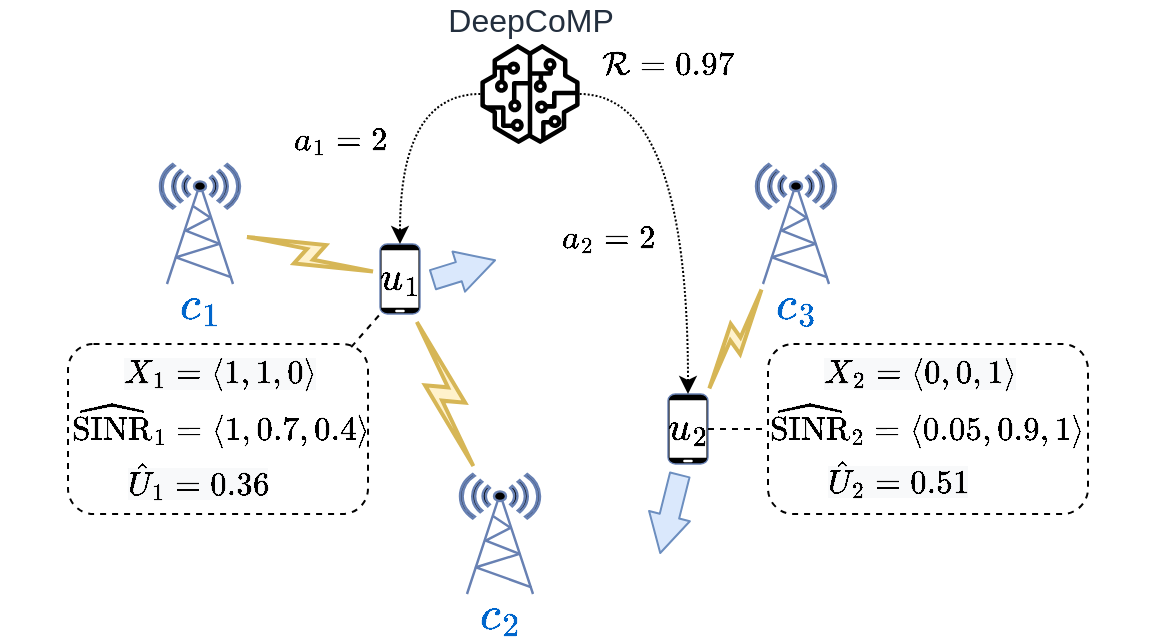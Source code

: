 <mxfile version="14.5.1" type="device" pages="4"><diagram name="deepcomp" id="VfjbytQ7JrCB_HgaP1CC"><mxGraphModel dx="868" dy="510" grid="1" gridSize="10" guides="1" tooltips="1" connect="1" arrows="1" fold="1" page="1" pageScale="1" pageWidth="827" pageHeight="1169" math="1" shadow="0"><root><mxCell id="avEkm_NS2CqZyQI9xEEk-0"/><mxCell id="avEkm_NS2CqZyQI9xEEk-1" parent="avEkm_NS2CqZyQI9xEEk-0"/><mxCell id="avEkm_NS2CqZyQI9xEEk-26" value="" style="html=1;outlineConnect=0;fillColor=#fff2cc;strokeColor=#d6b656;gradientDirection=north;strokeWidth=2;shape=mxgraph.networks.comm_link_edge;html=1;" parent="avEkm_NS2CqZyQI9xEEk-1" source="avEkm_NS2CqZyQI9xEEk-15" target="avEkm_NS2CqZyQI9xEEk-8" edge="1"><mxGeometry width="100" height="100" relative="1" as="geometry"><mxPoint x="341.774" y="375" as="sourcePoint"/><mxPoint x="353.387" y="405" as="targetPoint"/></mxGeometry></mxCell><mxCell id="avEkm_NS2CqZyQI9xEEk-22" value="$$c_2$$" style="fontColor=#0066CC;verticalAlign=middle;verticalLabelPosition=bottom;labelPosition=center;align=center;html=1;outlineConnect=0;strokeColor=#6881B3;gradientColor=none;gradientDirection=north;strokeWidth=2;shape=mxgraph.networks.radio_tower;fillColor=#000000;fontSize=20;spacingBottom=40;" parent="avEkm_NS2CqZyQI9xEEk-1" vertex="1"><mxGeometry x="250" y="375" width="40" height="60" as="geometry"/></mxCell><mxCell id="avEkm_NS2CqZyQI9xEEk-4" value="&lt;font style=&quot;font-size: 20px&quot;&gt;$$c_1$$&lt;/font&gt;" style="fontColor=#0066CC;verticalAlign=middle;verticalLabelPosition=bottom;labelPosition=center;align=center;html=1;outlineConnect=0;strokeColor=#6881B3;gradientColor=none;gradientDirection=north;strokeWidth=2;shape=mxgraph.networks.radio_tower;fillColor=#000000;spacingBottom=40;spacing=0;" parent="avEkm_NS2CqZyQI9xEEk-1" vertex="1"><mxGeometry x="100" y="220" width="40" height="60" as="geometry"/></mxCell><mxCell id="avEkm_NS2CqZyQI9xEEk-15" value="&lt;font style=&quot;font-size: 20px&quot;&gt;$$c_3$$&lt;/font&gt;" style="fontColor=#0066CC;verticalAlign=middle;verticalLabelPosition=bottom;labelPosition=center;align=center;html=1;outlineConnect=0;strokeColor=#6881B3;gradientColor=none;gradientDirection=north;strokeWidth=2;shape=mxgraph.networks.radio_tower;fillColor=#000000;spacingBottom=40;" parent="avEkm_NS2CqZyQI9xEEk-1" vertex="1"><mxGeometry x="398" y="220" width="40" height="60" as="geometry"/></mxCell><mxCell id="avEkm_NS2CqZyQI9xEEk-8" value="$$u_2$$" style="verticalAlign=middle;verticalLabelPosition=middle;labelPosition=center;align=center;html=1;outlineConnect=0;strokeColor=#6881B3;gradientColor=none;gradientDirection=north;strokeWidth=2;shape=mxgraph.networks.mobile;fillColor=#000000;fontSize=17;" parent="avEkm_NS2CqZyQI9xEEk-1" vertex="1"><mxGeometry x="354" y="335" width="20" height="35" as="geometry"/></mxCell><mxCell id="6rMoAhdk5akWerrQdVDP-0" value="$$u_1$$" style="verticalAlign=middle;verticalLabelPosition=middle;labelPosition=center;align=center;html=1;outlineConnect=0;strokeColor=#6881B3;gradientColor=none;gradientDirection=north;strokeWidth=2;shape=mxgraph.networks.mobile;fillColor=#000000;fontSize=17;" parent="avEkm_NS2CqZyQI9xEEk-1" vertex="1"><mxGeometry x="210" y="260" width="20" height="35" as="geometry"/></mxCell><mxCell id="6rMoAhdk5akWerrQdVDP-3" value="" style="html=1;outlineConnect=0;fillColor=#fff2cc;strokeColor=#d6b656;gradientDirection=north;strokeWidth=2;shape=mxgraph.networks.comm_link_edge;html=1;" parent="avEkm_NS2CqZyQI9xEEk-1" source="6rMoAhdk5akWerrQdVDP-0" target="avEkm_NS2CqZyQI9xEEk-22" edge="1"><mxGeometry x="190" y="300" width="100" height="100" as="geometry"><mxPoint x="194" y="420" as="sourcePoint"/><mxPoint x="180.286" y="380" as="targetPoint"/></mxGeometry></mxCell><mxCell id="X_4K4VoECeUx4kt_qycn-0" value="" style="shape=flexArrow;endArrow=classic;html=1;endWidth=10;endSize=6;fillColor=#dae8fc;strokeColor=#6c8ebf;" parent="avEkm_NS2CqZyQI9xEEk-1" edge="1"><mxGeometry x="490" y="472.26" width="50" height="50" as="geometry"><mxPoint x="360" y="375" as="sourcePoint"/><mxPoint x="350" y="415" as="targetPoint"/></mxGeometry></mxCell><mxCell id="i5ljwIrO2MqJy3f90TkV-1" value="" style="html=1;outlineConnect=0;fillColor=#fff2cc;strokeColor=#d6b656;gradientDirection=north;strokeWidth=2;shape=mxgraph.networks.comm_link_edge;html=1;" parent="avEkm_NS2CqZyQI9xEEk-1" source="6rMoAhdk5akWerrQdVDP-0" target="avEkm_NS2CqZyQI9xEEk-4" edge="1"><mxGeometry x="200" y="310" width="100" height="100" as="geometry"><mxPoint x="220" y="273.571" as="sourcePoint"/><mxPoint x="180" y="317.857" as="targetPoint"/></mxGeometry></mxCell><mxCell id="i5ljwIrO2MqJy3f90TkV-2" value="" style="shape=flexArrow;endArrow=classic;html=1;endWidth=10;endSize=6;fillColor=#dae8fc;strokeColor=#6c8ebf;" parent="avEkm_NS2CqZyQI9xEEk-1" edge="1"><mxGeometry x="378" y="360.26" width="50" height="50" as="geometry"><mxPoint x="236" y="278" as="sourcePoint"/><mxPoint x="268" y="268" as="targetPoint"/></mxGeometry></mxCell><mxCell id="i5ljwIrO2MqJy3f90TkV-4" value="" style="rounded=1;whiteSpace=wrap;html=1;fontSize=14;dashed=1;" parent="avEkm_NS2CqZyQI9xEEk-1" vertex="1"><mxGeometry x="54" y="310" width="150" height="85" as="geometry"/></mxCell><mxCell id="i5ljwIrO2MqJy3f90TkV-5" value="&lt;br&gt;&lt;br&gt;&lt;span style=&quot;color: rgb(0 , 0 , 0) ; font-family: &amp;#34;helvetica&amp;#34; ; font-size: 14px ; font-style: normal ; font-weight: 400 ; letter-spacing: normal ; text-align: center ; text-indent: 0px ; text-transform: none ; word-spacing: 0px ; background-color: rgb(248 , 249 , 250) ; display: inline ; float: none&quot;&gt;\(X_1=\langle1,1,0\rangle\)&lt;br&gt;&lt;br&gt;&lt;br&gt;&lt;/span&gt;" style="text;html=1;strokeColor=none;fillColor=none;align=center;verticalAlign=middle;whiteSpace=wrap;rounded=0;fontSize=14;" parent="avEkm_NS2CqZyQI9xEEk-1" vertex="1"><mxGeometry x="75" y="310" width="110" height="30" as="geometry"/></mxCell><mxCell id="i5ljwIrO2MqJy3f90TkV-7" value="\(\widehat{\text{SINR}}_1 =&amp;nbsp;&lt;br&gt;\langle1,0.7,0.4\rangle\)" style="text;html=1;strokeColor=none;fillColor=none;align=center;verticalAlign=middle;whiteSpace=wrap;rounded=0;fontSize=14;" parent="avEkm_NS2CqZyQI9xEEk-1" vertex="1"><mxGeometry x="20" y="340" width="220" height="20" as="geometry"/></mxCell><mxCell id="i5ljwIrO2MqJy3f90TkV-10" value="&lt;br&gt;&lt;br&gt;&lt;span style=&quot;color: rgb(0 , 0 , 0) ; font-family: &amp;#34;helvetica&amp;#34; ; font-size: 14px ; font-style: normal ; font-weight: 400 ; letter-spacing: normal ; text-align: center ; text-indent: 0px ; text-transform: none ; word-spacing: 0px ; background-color: rgb(248 , 249 , 250) ; display: inline ; float: none&quot;&gt;\(\hat{U}_1=0.36\)&lt;/span&gt;&lt;br&gt;" style="text;html=1;strokeColor=none;fillColor=none;align=center;verticalAlign=middle;whiteSpace=wrap;rounded=0;fontSize=14;" parent="avEkm_NS2CqZyQI9xEEk-1" vertex="1"><mxGeometry x="99" y="351" width="40" height="20" as="geometry"/></mxCell><mxCell id="i5ljwIrO2MqJy3f90TkV-11" value="" style="rounded=1;whiteSpace=wrap;html=1;fontSize=14;dashed=1;" parent="avEkm_NS2CqZyQI9xEEk-1" vertex="1"><mxGeometry x="404" y="310" width="160" height="85" as="geometry"/></mxCell><mxCell id="i5ljwIrO2MqJy3f90TkV-12" value="&lt;br&gt;&lt;br&gt;&lt;span style=&quot;color: rgb(0 , 0 , 0) ; font-family: &amp;#34;helvetica&amp;#34; ; font-size: 14px ; font-style: normal ; font-weight: 400 ; letter-spacing: normal ; text-align: center ; text-indent: 0px ; text-transform: none ; word-spacing: 0px ; background-color: rgb(248 , 249 , 250) ; display: inline ; float: none&quot;&gt;\(X_2=\langle0,0,1\rangle\)&lt;br&gt;&lt;br&gt;&lt;br&gt;&lt;/span&gt;" style="text;html=1;strokeColor=none;fillColor=none;align=center;verticalAlign=middle;whiteSpace=wrap;rounded=0;fontSize=14;" parent="avEkm_NS2CqZyQI9xEEk-1" vertex="1"><mxGeometry x="425" y="310" width="110" height="30" as="geometry"/></mxCell><mxCell id="i5ljwIrO2MqJy3f90TkV-13" value="\(\widehat{\text{SINR}}_2 =&amp;nbsp;&lt;br&gt;\langle0.05,0.9,1\rangle\)" style="text;html=1;strokeColor=none;fillColor=none;align=center;verticalAlign=middle;whiteSpace=wrap;rounded=0;fontSize=14;" parent="avEkm_NS2CqZyQI9xEEk-1" vertex="1"><mxGeometry x="374" y="340" width="220" height="20" as="geometry"/></mxCell><mxCell id="i5ljwIrO2MqJy3f90TkV-14" value="&lt;br&gt;&lt;br&gt;&lt;span style=&quot;color: rgb(0 , 0 , 0) ; font-family: &amp;#34;helvetica&amp;#34; ; font-size: 14px ; font-style: normal ; font-weight: 400 ; letter-spacing: normal ; text-align: center ; text-indent: 0px ; text-transform: none ; word-spacing: 0px ; background-color: rgb(248 , 249 , 250) ; display: inline ; float: none&quot;&gt;\(\hat{U}_2=0.51\)&lt;/span&gt;" style="text;html=1;strokeColor=none;fillColor=none;align=center;verticalAlign=middle;whiteSpace=wrap;rounded=0;fontSize=14;" parent="avEkm_NS2CqZyQI9xEEk-1" vertex="1"><mxGeometry x="449" y="350" width="40" height="20" as="geometry"/></mxCell><mxCell id="i5ljwIrO2MqJy3f90TkV-17" value="" style="endArrow=none;dashed=1;html=1;fontSize=14;exitX=0.944;exitY=0.018;exitDx=0;exitDy=0;exitPerimeter=0;entryX=0.05;entryY=0.97;entryDx=0;entryDy=0;entryPerimeter=0;" parent="avEkm_NS2CqZyQI9xEEk-1" source="i5ljwIrO2MqJy3f90TkV-4" target="6rMoAhdk5akWerrQdVDP-0" edge="1"><mxGeometry width="50" height="50" relative="1" as="geometry"><mxPoint x="180" y="240" as="sourcePoint"/><mxPoint x="230" y="190" as="targetPoint"/></mxGeometry></mxCell><mxCell id="i5ljwIrO2MqJy3f90TkV-18" value="" style="endArrow=none;dashed=1;html=1;strokeWidth=1;fontSize=14;entryX=0;entryY=0.5;entryDx=0;entryDy=0;exitX=1;exitY=0.5;exitDx=0;exitDy=0;exitPerimeter=0;" parent="avEkm_NS2CqZyQI9xEEk-1" source="avEkm_NS2CqZyQI9xEEk-8" target="i5ljwIrO2MqJy3f90TkV-11" edge="1"><mxGeometry width="50" height="50" relative="1" as="geometry"><mxPoint x="294" y="295" as="sourcePoint"/><mxPoint x="344" y="245" as="targetPoint"/></mxGeometry></mxCell><mxCell id="i5ljwIrO2MqJy3f90TkV-19" value="DeepCoMP" style="outlineConnect=0;fontColor=#232F3E;gradientColor=none;strokeColor=none;dashed=0;verticalLabelPosition=top;verticalAlign=bottom;align=center;html=1;fontSize=16;fontStyle=0;aspect=fixed;pointerEvents=1;shape=mxgraph.aws4.sagemaker_model;fillColor=#000000;labelPosition=center;" parent="avEkm_NS2CqZyQI9xEEk-1" vertex="1"><mxGeometry x="260" y="160" width="50" height="50" as="geometry"/></mxCell><mxCell id="i5ljwIrO2MqJy3f90TkV-21" value="$$a_1=2$$" style="endArrow=classic;html=1;strokeWidth=1;fontSize=14;fillColor=#ffe6cc;edgeStyle=orthogonalEdgeStyle;curved=1;labelBackgroundColor=none;dashed=1;dashPattern=1 1;" parent="avEkm_NS2CqZyQI9xEEk-1" source="i5ljwIrO2MqJy3f90TkV-19" target="6rMoAhdk5akWerrQdVDP-0" edge="1"><mxGeometry x="0.098" y="-30" width="50" height="50" relative="1" as="geometry"><mxPoint x="390" y="180" as="sourcePoint"/><mxPoint x="440" y="130" as="targetPoint"/><mxPoint as="offset"/></mxGeometry></mxCell><mxCell id="i5ljwIrO2MqJy3f90TkV-22" value="$$a_2=2$$" style="endArrow=classic;html=1;strokeWidth=1;fontSize=14;fillColor=#ffe6cc;edgeStyle=orthogonalEdgeStyle;curved=1;labelBackgroundColor=none;dashed=1;dashPattern=1 1;" parent="avEkm_NS2CqZyQI9xEEk-1" source="i5ljwIrO2MqJy3f90TkV-19" target="avEkm_NS2CqZyQI9xEEk-8" edge="1"><mxGeometry x="0.235" y="-40" width="50" height="50" relative="1" as="geometry"><mxPoint x="270.302" y="195" as="sourcePoint"/><mxPoint x="230.029" y="310" as="targetPoint"/><mxPoint as="offset"/></mxGeometry></mxCell><mxCell id="i5ljwIrO2MqJy3f90TkV-23" value="$$\mathcal{R}=0.97$$" style="text;html=1;strokeColor=none;fillColor=none;align=center;verticalAlign=middle;whiteSpace=wrap;rounded=0;dashed=1;fontSize=14;" parent="avEkm_NS2CqZyQI9xEEk-1" vertex="1"><mxGeometry x="334" y="160" width="40" height="20" as="geometry"/></mxCell></root></mxGraphModel></diagram><diagram name="deepcomp-simple" id="OeBGSZTsXPDaXHMki9j4"><mxGraphModel dx="868" dy="510" grid="1" gridSize="10" guides="1" tooltips="1" connect="1" arrows="1" fold="1" page="1" pageScale="1" pageWidth="827" pageHeight="1169" math="1" shadow="0"><root><mxCell id="IGwAeUwrkaVKyFATvg7Y-0"/><mxCell id="IGwAeUwrkaVKyFATvg7Y-1" parent="IGwAeUwrkaVKyFATvg7Y-0"/><mxCell id="IGwAeUwrkaVKyFATvg7Y-2" value="" style="html=1;outlineConnect=0;fillColor=#fff2cc;strokeColor=#d6b656;gradientDirection=north;strokeWidth=2;shape=mxgraph.networks.comm_link_edge;html=1;" edge="1" parent="IGwAeUwrkaVKyFATvg7Y-1" source="IGwAeUwrkaVKyFATvg7Y-5" target="IGwAeUwrkaVKyFATvg7Y-6"><mxGeometry width="100" height="100" relative="1" as="geometry"><mxPoint x="341.774" y="375" as="sourcePoint"/><mxPoint x="353.387" y="405" as="targetPoint"/></mxGeometry></mxCell><mxCell id="IGwAeUwrkaVKyFATvg7Y-3" value="" style="fontColor=#0066CC;verticalAlign=middle;verticalLabelPosition=bottom;labelPosition=center;align=center;html=1;outlineConnect=0;strokeColor=#6881B3;gradientColor=none;gradientDirection=north;strokeWidth=2;shape=mxgraph.networks.radio_tower;fillColor=#000000;fontSize=20;spacingBottom=40;" vertex="1" parent="IGwAeUwrkaVKyFATvg7Y-1"><mxGeometry x="250" y="375" width="40" height="60" as="geometry"/></mxCell><mxCell id="IGwAeUwrkaVKyFATvg7Y-4" value="" style="fontColor=#0066CC;verticalAlign=middle;verticalLabelPosition=bottom;labelPosition=center;align=center;html=1;outlineConnect=0;strokeColor=#6881B3;gradientColor=none;gradientDirection=north;strokeWidth=2;shape=mxgraph.networks.radio_tower;fillColor=#000000;spacingBottom=40;spacing=0;" vertex="1" parent="IGwAeUwrkaVKyFATvg7Y-1"><mxGeometry x="100" y="220" width="40" height="60" as="geometry"/></mxCell><mxCell id="IGwAeUwrkaVKyFATvg7Y-5" value="" style="fontColor=#0066CC;verticalAlign=middle;verticalLabelPosition=bottom;labelPosition=center;align=center;html=1;outlineConnect=0;strokeColor=#6881B3;gradientColor=none;gradientDirection=north;strokeWidth=2;shape=mxgraph.networks.radio_tower;fillColor=#000000;spacingBottom=40;" vertex="1" parent="IGwAeUwrkaVKyFATvg7Y-1"><mxGeometry x="398" y="220" width="40" height="60" as="geometry"/></mxCell><mxCell id="IGwAeUwrkaVKyFATvg7Y-6" value="" style="verticalAlign=middle;verticalLabelPosition=middle;labelPosition=center;align=center;html=1;outlineConnect=0;strokeColor=#6881B3;gradientColor=none;gradientDirection=north;strokeWidth=2;shape=mxgraph.networks.mobile;fillColor=#000000;fontSize=17;" vertex="1" parent="IGwAeUwrkaVKyFATvg7Y-1"><mxGeometry x="354" y="335" width="20" height="35" as="geometry"/></mxCell><mxCell id="IGwAeUwrkaVKyFATvg7Y-7" value="" style="verticalAlign=middle;verticalLabelPosition=middle;labelPosition=center;align=center;html=1;outlineConnect=0;strokeColor=#6881B3;gradientColor=none;gradientDirection=north;strokeWidth=2;shape=mxgraph.networks.mobile;fillColor=#000000;fontSize=17;" vertex="1" parent="IGwAeUwrkaVKyFATvg7Y-1"><mxGeometry x="210" y="260" width="20" height="35" as="geometry"/></mxCell><mxCell id="IGwAeUwrkaVKyFATvg7Y-8" value="" style="html=1;outlineConnect=0;fillColor=#fff2cc;strokeColor=#d6b656;gradientDirection=north;strokeWidth=2;shape=mxgraph.networks.comm_link_edge;html=1;" edge="1" parent="IGwAeUwrkaVKyFATvg7Y-1" source="IGwAeUwrkaVKyFATvg7Y-7" target="IGwAeUwrkaVKyFATvg7Y-3"><mxGeometry x="190" y="300" width="100" height="100" as="geometry"><mxPoint x="194" y="420" as="sourcePoint"/><mxPoint x="180.286" y="380" as="targetPoint"/></mxGeometry></mxCell><mxCell id="IGwAeUwrkaVKyFATvg7Y-9" value="" style="shape=flexArrow;endArrow=classic;html=1;endWidth=10;endSize=6;fillColor=#dae8fc;strokeColor=#6c8ebf;" edge="1" parent="IGwAeUwrkaVKyFATvg7Y-1"><mxGeometry x="490" y="472.26" width="50" height="50" as="geometry"><mxPoint x="360" y="375" as="sourcePoint"/><mxPoint x="350" y="415" as="targetPoint"/></mxGeometry></mxCell><mxCell id="IGwAeUwrkaVKyFATvg7Y-10" value="" style="html=1;outlineConnect=0;fillColor=#fff2cc;strokeColor=#d6b656;gradientDirection=north;strokeWidth=2;shape=mxgraph.networks.comm_link_edge;html=1;" edge="1" parent="IGwAeUwrkaVKyFATvg7Y-1" source="IGwAeUwrkaVKyFATvg7Y-7" target="IGwAeUwrkaVKyFATvg7Y-4"><mxGeometry x="200" y="310" width="100" height="100" as="geometry"><mxPoint x="220" y="273.571" as="sourcePoint"/><mxPoint x="180" y="317.857" as="targetPoint"/></mxGeometry></mxCell><mxCell id="IGwAeUwrkaVKyFATvg7Y-11" value="" style="shape=flexArrow;endArrow=classic;html=1;endWidth=10;endSize=6;fillColor=#dae8fc;strokeColor=#6c8ebf;" edge="1" parent="IGwAeUwrkaVKyFATvg7Y-1"><mxGeometry x="378" y="360.26" width="50" height="50" as="geometry"><mxPoint x="236" y="278" as="sourcePoint"/><mxPoint x="268" y="268" as="targetPoint"/></mxGeometry></mxCell><mxCell id="IGwAeUwrkaVKyFATvg7Y-22" value="DeepCoMP" style="outlineConnect=0;fontColor=#232F3E;gradientColor=none;strokeColor=none;dashed=0;verticalLabelPosition=top;verticalAlign=bottom;align=center;html=1;fontSize=16;fontStyle=0;aspect=fixed;pointerEvents=1;shape=mxgraph.aws4.sagemaker_model;fillColor=#000000;labelPosition=center;" vertex="1" parent="IGwAeUwrkaVKyFATvg7Y-1"><mxGeometry x="260" y="160" width="50" height="50" as="geometry"/></mxCell><mxCell id="IGwAeUwrkaVKyFATvg7Y-23" value="" style="endArrow=classic;html=1;strokeWidth=1;fontSize=14;fillColor=#ffe6cc;edgeStyle=orthogonalEdgeStyle;curved=1;labelBackgroundColor=none;dashed=1;dashPattern=1 1;startArrow=classic;startFill=1;" edge="1" parent="IGwAeUwrkaVKyFATvg7Y-1" source="IGwAeUwrkaVKyFATvg7Y-22" target="IGwAeUwrkaVKyFATvg7Y-7"><mxGeometry x="0.098" y="-30" width="50" height="50" relative="1" as="geometry"><mxPoint x="390" y="180" as="sourcePoint"/><mxPoint x="440" y="130" as="targetPoint"/><mxPoint as="offset"/></mxGeometry></mxCell><mxCell id="IGwAeUwrkaVKyFATvg7Y-24" value="" style="endArrow=classic;html=1;strokeWidth=1;fontSize=14;fillColor=#ffe6cc;edgeStyle=orthogonalEdgeStyle;curved=1;labelBackgroundColor=none;dashed=1;dashPattern=1 1;startArrow=classic;startFill=1;" edge="1" parent="IGwAeUwrkaVKyFATvg7Y-1" source="IGwAeUwrkaVKyFATvg7Y-22" target="IGwAeUwrkaVKyFATvg7Y-6"><mxGeometry x="0.235" y="-40" width="50" height="50" relative="1" as="geometry"><mxPoint x="270.302" y="195" as="sourcePoint"/><mxPoint x="230.029" y="310" as="targetPoint"/><mxPoint as="offset"/></mxGeometry></mxCell></root></mxGraphModel></diagram><diagram name="ddcomp" id="5zU8KiHEP0Pb3dlmtbrY"><mxGraphModel dx="868" dy="510" grid="1" gridSize="10" guides="1" tooltips="1" connect="1" arrows="1" fold="1" page="1" pageScale="1" pageWidth="827" pageHeight="1169" math="1" shadow="0"><root><mxCell id="ZazCe3oLlX-kSEkm3czQ-0"/><mxCell id="ZazCe3oLlX-kSEkm3czQ-1" parent="ZazCe3oLlX-kSEkm3czQ-0"/><mxCell id="ZazCe3oLlX-kSEkm3czQ-2" value="" style="html=1;outlineConnect=0;fillColor=#fff2cc;strokeColor=#d6b656;gradientDirection=north;strokeWidth=2;shape=mxgraph.networks.comm_link_edge;html=1;" parent="ZazCe3oLlX-kSEkm3czQ-1" source="ZazCe3oLlX-kSEkm3czQ-5" target="ZazCe3oLlX-kSEkm3czQ-6" edge="1"><mxGeometry width="100" height="100" relative="1" as="geometry"><mxPoint x="341.774" y="375" as="sourcePoint"/><mxPoint x="353.387" y="405" as="targetPoint"/></mxGeometry></mxCell><mxCell id="ZazCe3oLlX-kSEkm3czQ-3" value="$$c_2$$" style="fontColor=#0066CC;verticalAlign=middle;verticalLabelPosition=bottom;labelPosition=center;align=center;html=1;outlineConnect=0;strokeColor=#6881B3;gradientColor=none;gradientDirection=north;strokeWidth=2;shape=mxgraph.networks.radio_tower;fillColor=#000000;fontSize=20;spacingBottom=40;" parent="ZazCe3oLlX-kSEkm3czQ-1" vertex="1"><mxGeometry x="250" y="375" width="40" height="60" as="geometry"/></mxCell><mxCell id="ZazCe3oLlX-kSEkm3czQ-4" value="&lt;font style=&quot;font-size: 20px&quot;&gt;$$c_1$$&lt;/font&gt;" style="fontColor=#0066CC;verticalAlign=middle;verticalLabelPosition=bottom;labelPosition=center;align=center;html=1;outlineConnect=0;strokeColor=#6881B3;gradientColor=none;gradientDirection=north;strokeWidth=2;shape=mxgraph.networks.radio_tower;fillColor=#000000;spacingBottom=40;spacing=0;" parent="ZazCe3oLlX-kSEkm3czQ-1" vertex="1"><mxGeometry x="100" y="220" width="40" height="60" as="geometry"/></mxCell><mxCell id="ZazCe3oLlX-kSEkm3czQ-5" value="&lt;font style=&quot;font-size: 20px&quot;&gt;$$c_3$$&lt;/font&gt;" style="fontColor=#0066CC;verticalAlign=middle;verticalLabelPosition=bottom;labelPosition=center;align=center;html=1;outlineConnect=0;strokeColor=#6881B3;gradientColor=none;gradientDirection=north;strokeWidth=2;shape=mxgraph.networks.radio_tower;fillColor=#000000;spacingBottom=40;" parent="ZazCe3oLlX-kSEkm3czQ-1" vertex="1"><mxGeometry x="398" y="220" width="40" height="60" as="geometry"/></mxCell><mxCell id="ZazCe3oLlX-kSEkm3czQ-6" value="$$u_2$$" style="verticalAlign=middle;verticalLabelPosition=middle;labelPosition=center;align=center;html=1;outlineConnect=0;strokeColor=#6881B3;gradientColor=none;gradientDirection=north;strokeWidth=2;shape=mxgraph.networks.mobile;fillColor=#000000;fontSize=17;" parent="ZazCe3oLlX-kSEkm3czQ-1" vertex="1"><mxGeometry x="354" y="335" width="20" height="35" as="geometry"/></mxCell><mxCell id="ZazCe3oLlX-kSEkm3czQ-7" value="$$u_1$$" style="verticalAlign=middle;verticalLabelPosition=middle;labelPosition=center;align=center;html=1;outlineConnect=0;strokeColor=#6881B3;gradientColor=none;gradientDirection=north;strokeWidth=2;shape=mxgraph.networks.mobile;fillColor=#000000;fontSize=17;" parent="ZazCe3oLlX-kSEkm3czQ-1" vertex="1"><mxGeometry x="210" y="260" width="20" height="35" as="geometry"/></mxCell><mxCell id="ZazCe3oLlX-kSEkm3czQ-8" value="" style="html=1;outlineConnect=0;fillColor=#fff2cc;strokeColor=#d6b656;gradientDirection=north;strokeWidth=2;shape=mxgraph.networks.comm_link_edge;html=1;" parent="ZazCe3oLlX-kSEkm3czQ-1" source="ZazCe3oLlX-kSEkm3czQ-7" target="ZazCe3oLlX-kSEkm3czQ-3" edge="1"><mxGeometry x="190" y="300" width="100" height="100" as="geometry"><mxPoint x="194" y="420" as="sourcePoint"/><mxPoint x="180.286" y="380" as="targetPoint"/></mxGeometry></mxCell><mxCell id="ZazCe3oLlX-kSEkm3czQ-9" value="" style="shape=flexArrow;endArrow=classic;html=1;endWidth=10;endSize=6;fillColor=#dae8fc;strokeColor=#6c8ebf;" parent="ZazCe3oLlX-kSEkm3czQ-1" edge="1"><mxGeometry x="490" y="472.26" width="50" height="50" as="geometry"><mxPoint x="360" y="375" as="sourcePoint"/><mxPoint x="350" y="415" as="targetPoint"/></mxGeometry></mxCell><mxCell id="ZazCe3oLlX-kSEkm3czQ-10" value="" style="html=1;outlineConnect=0;fillColor=#fff2cc;strokeColor=#d6b656;gradientDirection=north;strokeWidth=2;shape=mxgraph.networks.comm_link_edge;html=1;" parent="ZazCe3oLlX-kSEkm3czQ-1" source="ZazCe3oLlX-kSEkm3czQ-7" target="ZazCe3oLlX-kSEkm3czQ-4" edge="1"><mxGeometry x="200" y="310" width="100" height="100" as="geometry"><mxPoint x="220" y="273.571" as="sourcePoint"/><mxPoint x="180" y="317.857" as="targetPoint"/></mxGeometry></mxCell><mxCell id="ZazCe3oLlX-kSEkm3czQ-11" value="" style="shape=flexArrow;endArrow=classic;html=1;endWidth=10;endSize=6;fillColor=#dae8fc;strokeColor=#6c8ebf;" parent="ZazCe3oLlX-kSEkm3czQ-1" edge="1"><mxGeometry x="378" y="360.26" width="50" height="50" as="geometry"><mxPoint x="236" y="278" as="sourcePoint"/><mxPoint x="268" y="268" as="targetPoint"/></mxGeometry></mxCell><mxCell id="ZazCe3oLlX-kSEkm3czQ-12" value="" style="rounded=1;whiteSpace=wrap;html=1;fontSize=14;dashed=1;" parent="ZazCe3oLlX-kSEkm3czQ-1" vertex="1"><mxGeometry x="54" y="310" width="150" height="110" as="geometry"/></mxCell><mxCell id="ZazCe3oLlX-kSEkm3czQ-13" value="&lt;br&gt;&lt;br&gt;&lt;span style=&quot;color: rgb(0 , 0 , 0) ; font-family: &amp;#34;helvetica&amp;#34; ; font-size: 14px ; font-style: normal ; font-weight: 400 ; letter-spacing: normal ; text-align: center ; text-indent: 0px ; text-transform: none ; word-spacing: 0px ; background-color: rgb(248 , 249 , 250) ; display: inline ; float: none&quot;&gt;\(X_1=\langle1,1,0\rangle\)&lt;br&gt;&lt;br&gt;&lt;br&gt;&lt;/span&gt;" style="text;html=1;strokeColor=none;fillColor=none;align=center;verticalAlign=middle;whiteSpace=wrap;rounded=0;fontSize=14;" parent="ZazCe3oLlX-kSEkm3czQ-1" vertex="1"><mxGeometry x="75" y="310" width="110" height="30" as="geometry"/></mxCell><mxCell id="ZazCe3oLlX-kSEkm3czQ-14" value="\(\widehat{\text{SINR}}_1 =&amp;nbsp;&lt;br&gt;\langle1,0.7,0.4\rangle\)" style="text;html=1;strokeColor=none;fillColor=none;align=center;verticalAlign=middle;whiteSpace=wrap;rounded=0;fontSize=14;" parent="ZazCe3oLlX-kSEkm3czQ-1" vertex="1"><mxGeometry x="20" y="340" width="220" height="20" as="geometry"/></mxCell><mxCell id="ZazCe3oLlX-kSEkm3czQ-15" value="&lt;br&gt;&lt;br&gt;&lt;span style=&quot;color: rgb(0 , 0 , 0) ; font-family: &amp;#34;helvetica&amp;#34; ; font-size: 14px ; font-style: normal ; font-weight: 400 ; letter-spacing: normal ; text-align: center ; text-indent: 0px ; text-transform: none ; word-spacing: 0px ; background-color: rgb(248 , 249 , 250) ; display: inline ; float: none&quot;&gt;\(\hat{U}_1=0.36\)&lt;/span&gt;&lt;br&gt;" style="text;html=1;strokeColor=none;fillColor=none;align=center;verticalAlign=middle;whiteSpace=wrap;rounded=0;fontSize=14;" parent="ZazCe3oLlX-kSEkm3czQ-1" vertex="1"><mxGeometry x="99" y="351" width="40" height="20" as="geometry"/></mxCell><mxCell id="ZazCe3oLlX-kSEkm3czQ-16" value="" style="rounded=1;whiteSpace=wrap;html=1;fontSize=14;dashed=1;" parent="ZazCe3oLlX-kSEkm3czQ-1" vertex="1"><mxGeometry x="404" y="310" width="160" height="110" as="geometry"/></mxCell><mxCell id="ZazCe3oLlX-kSEkm3czQ-17" value="&lt;br&gt;&lt;br&gt;&lt;span style=&quot;color: rgb(0 , 0 , 0) ; font-family: &amp;#34;helvetica&amp;#34; ; font-size: 14px ; font-style: normal ; font-weight: 400 ; letter-spacing: normal ; text-align: center ; text-indent: 0px ; text-transform: none ; word-spacing: 0px ; background-color: rgb(248 , 249 , 250) ; display: inline ; float: none&quot;&gt;\(X_2=\langle0,0,1\rangle\)&lt;br&gt;&lt;br&gt;&lt;br&gt;&lt;/span&gt;" style="text;html=1;strokeColor=none;fillColor=none;align=center;verticalAlign=middle;whiteSpace=wrap;rounded=0;fontSize=14;" parent="ZazCe3oLlX-kSEkm3czQ-1" vertex="1"><mxGeometry x="425" y="310" width="110" height="30" as="geometry"/></mxCell><mxCell id="ZazCe3oLlX-kSEkm3czQ-18" value="\(\widehat{\text{SINR}}_2 =&amp;nbsp;&lt;br&gt;\langle0.05,0.9,1\rangle\)" style="text;html=1;strokeColor=none;fillColor=none;align=center;verticalAlign=middle;whiteSpace=wrap;rounded=0;fontSize=14;" parent="ZazCe3oLlX-kSEkm3czQ-1" vertex="1"><mxGeometry x="374" y="340" width="220" height="20" as="geometry"/></mxCell><mxCell id="ZazCe3oLlX-kSEkm3czQ-19" value="&lt;br&gt;&lt;br&gt;&lt;span style=&quot;color: rgb(0 , 0 , 0) ; font-family: &amp;#34;helvetica&amp;#34; ; font-size: 14px ; font-style: normal ; font-weight: 400 ; letter-spacing: normal ; text-align: center ; text-indent: 0px ; text-transform: none ; word-spacing: 0px ; background-color: rgb(248 , 249 , 250) ; display: inline ; float: none&quot;&gt;\(\hat{U}_2=0.51\)&lt;/span&gt;" style="text;html=1;strokeColor=none;fillColor=none;align=center;verticalAlign=middle;whiteSpace=wrap;rounded=0;fontSize=14;" parent="ZazCe3oLlX-kSEkm3czQ-1" vertex="1"><mxGeometry x="449" y="350" width="40" height="20" as="geometry"/></mxCell><mxCell id="ZazCe3oLlX-kSEkm3czQ-20" value="" style="endArrow=none;dashed=1;html=1;fontSize=14;exitX=0.944;exitY=0.018;exitDx=0;exitDy=0;exitPerimeter=0;entryX=0.05;entryY=0.97;entryDx=0;entryDy=0;entryPerimeter=0;" parent="ZazCe3oLlX-kSEkm3czQ-1" source="ZazCe3oLlX-kSEkm3czQ-12" target="ZazCe3oLlX-kSEkm3czQ-7" edge="1"><mxGeometry width="50" height="50" relative="1" as="geometry"><mxPoint x="180" y="240" as="sourcePoint"/><mxPoint x="230" y="190" as="targetPoint"/></mxGeometry></mxCell><mxCell id="ZazCe3oLlX-kSEkm3czQ-21" value="" style="endArrow=none;dashed=1;html=1;strokeWidth=1;fontSize=14;entryX=0;entryY=0.5;entryDx=0;entryDy=0;exitX=1;exitY=0.5;exitDx=0;exitDy=0;exitPerimeter=0;" parent="ZazCe3oLlX-kSEkm3czQ-1" source="ZazCe3oLlX-kSEkm3czQ-6" target="ZazCe3oLlX-kSEkm3czQ-16" edge="1"><mxGeometry width="50" height="50" relative="1" as="geometry"><mxPoint x="294" y="295" as="sourcePoint"/><mxPoint x="344" y="245" as="targetPoint"/></mxGeometry></mxCell><mxCell id="ZazCe3oLlX-kSEkm3czQ-26" value="`a_2 = 2`" style="outlineConnect=0;fontColor=#232F3E;gradientColor=none;strokeColor=none;dashed=0;verticalLabelPosition=top;verticalAlign=bottom;align=center;html=1;fontSize=16;fontStyle=0;aspect=fixed;pointerEvents=1;shape=mxgraph.aws4.sagemaker_model;fillColor=#000000;labelPosition=center;" parent="ZazCe3oLlX-kSEkm3czQ-1" vertex="1"><mxGeometry x="334" y="320" width="30" height="30" as="geometry"/></mxCell><mxCell id="ZazCe3oLlX-kSEkm3czQ-27" value="`a_1=2`" style="outlineConnect=0;fontColor=#232F3E;gradientColor=none;strokeColor=none;dashed=0;verticalLabelPosition=top;verticalAlign=bottom;align=center;html=1;fontSize=16;fontStyle=0;aspect=fixed;pointerEvents=1;shape=mxgraph.aws4.sagemaker_model;fillColor=#000000;labelPosition=center;" parent="ZazCe3oLlX-kSEkm3czQ-1" vertex="1"><mxGeometry x="190" y="240" width="30" height="30" as="geometry"/></mxCell><mxCell id="ZazCe3oLlX-kSEkm3czQ-28" value="&lt;br&gt;&lt;br&gt;&lt;span style=&quot;color: rgb(0 , 0 , 0) ; font-family: &amp;#34;helvetica&amp;#34; ; font-size: 14px ; font-style: normal ; font-weight: 400 ; letter-spacing: normal ; text-align: center ; text-indent: 0px ; text-transform: none ; word-spacing: 0px ; background-color: rgb(248 , 249 , 250) ; display: inline ; float: none&quot;&gt;\(\hat{N}=\langle&lt;br&gt;0.5,0.5,0.5\rangle&lt;br&gt;\)&lt;/span&gt;" style="text;html=1;strokeColor=none;fillColor=none;align=center;verticalAlign=middle;whiteSpace=wrap;rounded=0;fontSize=14;" parent="ZazCe3oLlX-kSEkm3czQ-1" vertex="1"><mxGeometry x="470" y="375" width="40" height="20" as="geometry"/></mxCell><mxCell id="ZazCe3oLlX-kSEkm3czQ-30" value="&lt;br&gt;&lt;br&gt;&lt;span style=&quot;color: rgb(0 , 0 , 0) ; font-family: &amp;#34;helvetica&amp;#34; ; font-size: 14px ; font-style: normal ; font-weight: 400 ; letter-spacing: normal ; text-align: center ; text-indent: 0px ; text-transform: none ; word-spacing: 0px ; background-color: rgb(248 , 249 , 250) ; display: inline ; float: none&quot;&gt;\(\hat{N}=\langle&lt;br&gt;0.5,0.5,0.5\rangle&lt;br&gt;\)&lt;/span&gt;" style="text;html=1;strokeColor=none;fillColor=none;align=center;verticalAlign=middle;whiteSpace=wrap;rounded=0;fontSize=14;" parent="ZazCe3oLlX-kSEkm3czQ-1" vertex="1"><mxGeometry x="110" y="375" width="40" height="20" as="geometry"/></mxCell></root></mxGraphModel></diagram><diagram name="ddcomp-simple" id="cpE9ltMzA8RB_xe4S7D2"><mxGraphModel dx="868" dy="510" grid="1" gridSize="10" guides="1" tooltips="1" connect="1" arrows="1" fold="1" page="1" pageScale="1" pageWidth="827" pageHeight="1169" math="1" shadow="0"><root><mxCell id="DF9rO1nSxs8g0cxofMdc-0"/><mxCell id="DF9rO1nSxs8g0cxofMdc-1" parent="DF9rO1nSxs8g0cxofMdc-0"/><mxCell id="DF9rO1nSxs8g0cxofMdc-2" value="" style="html=1;outlineConnect=0;fillColor=#fff2cc;strokeColor=#d6b656;gradientDirection=north;strokeWidth=2;shape=mxgraph.networks.comm_link_edge;html=1;" edge="1" parent="DF9rO1nSxs8g0cxofMdc-1" source="DF9rO1nSxs8g0cxofMdc-5" target="DF9rO1nSxs8g0cxofMdc-6"><mxGeometry width="100" height="100" relative="1" as="geometry"><mxPoint x="341.774" y="375" as="sourcePoint"/><mxPoint x="353.387" y="405" as="targetPoint"/></mxGeometry></mxCell><mxCell id="DF9rO1nSxs8g0cxofMdc-3" value="" style="fontColor=#0066CC;verticalAlign=middle;verticalLabelPosition=bottom;labelPosition=center;align=center;html=1;outlineConnect=0;strokeColor=#6881B3;gradientColor=none;gradientDirection=north;strokeWidth=2;shape=mxgraph.networks.radio_tower;fillColor=#000000;fontSize=20;spacingBottom=40;" vertex="1" parent="DF9rO1nSxs8g0cxofMdc-1"><mxGeometry x="250" y="375" width="40" height="60" as="geometry"/></mxCell><mxCell id="DF9rO1nSxs8g0cxofMdc-4" value="" style="fontColor=#0066CC;verticalAlign=middle;verticalLabelPosition=bottom;labelPosition=center;align=center;html=1;outlineConnect=0;strokeColor=#6881B3;gradientColor=none;gradientDirection=north;strokeWidth=2;shape=mxgraph.networks.radio_tower;fillColor=#000000;spacingBottom=40;spacing=0;" vertex="1" parent="DF9rO1nSxs8g0cxofMdc-1"><mxGeometry x="100" y="220" width="40" height="60" as="geometry"/></mxCell><mxCell id="DF9rO1nSxs8g0cxofMdc-5" value="" style="fontColor=#0066CC;verticalAlign=middle;verticalLabelPosition=bottom;labelPosition=center;align=center;html=1;outlineConnect=0;strokeColor=#6881B3;gradientColor=none;gradientDirection=north;strokeWidth=2;shape=mxgraph.networks.radio_tower;fillColor=#000000;spacingBottom=40;" vertex="1" parent="DF9rO1nSxs8g0cxofMdc-1"><mxGeometry x="398" y="220" width="40" height="60" as="geometry"/></mxCell><mxCell id="DF9rO1nSxs8g0cxofMdc-6" value="" style="verticalAlign=middle;verticalLabelPosition=middle;labelPosition=center;align=center;html=1;outlineConnect=0;strokeColor=#6881B3;gradientColor=none;gradientDirection=north;strokeWidth=2;shape=mxgraph.networks.mobile;fillColor=#000000;fontSize=17;" vertex="1" parent="DF9rO1nSxs8g0cxofMdc-1"><mxGeometry x="354" y="335" width="20" height="35" as="geometry"/></mxCell><mxCell id="DF9rO1nSxs8g0cxofMdc-7" value="" style="verticalAlign=middle;verticalLabelPosition=middle;labelPosition=center;align=center;html=1;outlineConnect=0;strokeColor=#6881B3;gradientColor=none;gradientDirection=north;strokeWidth=2;shape=mxgraph.networks.mobile;fillColor=#000000;fontSize=17;" vertex="1" parent="DF9rO1nSxs8g0cxofMdc-1"><mxGeometry x="210" y="260" width="20" height="35" as="geometry"/></mxCell><mxCell id="DF9rO1nSxs8g0cxofMdc-8" value="" style="html=1;outlineConnect=0;fillColor=#fff2cc;strokeColor=#d6b656;gradientDirection=north;strokeWidth=2;shape=mxgraph.networks.comm_link_edge;html=1;" edge="1" parent="DF9rO1nSxs8g0cxofMdc-1" source="DF9rO1nSxs8g0cxofMdc-7" target="DF9rO1nSxs8g0cxofMdc-3"><mxGeometry x="190" y="300" width="100" height="100" as="geometry"><mxPoint x="194" y="420" as="sourcePoint"/><mxPoint x="180.286" y="380" as="targetPoint"/></mxGeometry></mxCell><mxCell id="DF9rO1nSxs8g0cxofMdc-9" value="" style="shape=flexArrow;endArrow=classic;html=1;endWidth=10;endSize=6;fillColor=#dae8fc;strokeColor=#6c8ebf;" edge="1" parent="DF9rO1nSxs8g0cxofMdc-1"><mxGeometry x="490" y="472.26" width="50" height="50" as="geometry"><mxPoint x="360" y="375" as="sourcePoint"/><mxPoint x="350" y="415" as="targetPoint"/></mxGeometry></mxCell><mxCell id="DF9rO1nSxs8g0cxofMdc-10" value="" style="html=1;outlineConnect=0;fillColor=#fff2cc;strokeColor=#d6b656;gradientDirection=north;strokeWidth=2;shape=mxgraph.networks.comm_link_edge;html=1;" edge="1" parent="DF9rO1nSxs8g0cxofMdc-1" source="DF9rO1nSxs8g0cxofMdc-7" target="DF9rO1nSxs8g0cxofMdc-4"><mxGeometry x="200" y="310" width="100" height="100" as="geometry"><mxPoint x="220" y="273.571" as="sourcePoint"/><mxPoint x="180" y="317.857" as="targetPoint"/></mxGeometry></mxCell><mxCell id="DF9rO1nSxs8g0cxofMdc-11" value="" style="shape=flexArrow;endArrow=classic;html=1;endWidth=10;endSize=6;fillColor=#dae8fc;strokeColor=#6c8ebf;" edge="1" parent="DF9rO1nSxs8g0cxofMdc-1"><mxGeometry x="378" y="360.26" width="50" height="50" as="geometry"><mxPoint x="236" y="278" as="sourcePoint"/><mxPoint x="268" y="268" as="targetPoint"/></mxGeometry></mxCell><mxCell id="DF9rO1nSxs8g0cxofMdc-22" value="" style="outlineConnect=0;fontColor=#232F3E;gradientColor=none;strokeColor=none;dashed=0;verticalLabelPosition=top;verticalAlign=bottom;align=center;html=1;fontSize=16;fontStyle=0;aspect=fixed;pointerEvents=1;shape=mxgraph.aws4.sagemaker_model;fillColor=#000000;labelPosition=center;" vertex="1" parent="DF9rO1nSxs8g0cxofMdc-1"><mxGeometry x="334" y="320" width="30" height="30" as="geometry"/></mxCell><mxCell id="DF9rO1nSxs8g0cxofMdc-23" value="" style="outlineConnect=0;fontColor=#232F3E;gradientColor=none;strokeColor=none;dashed=0;verticalLabelPosition=top;verticalAlign=bottom;align=center;html=1;fontSize=16;fontStyle=0;aspect=fixed;pointerEvents=1;shape=mxgraph.aws4.sagemaker_model;fillColor=#000000;labelPosition=center;" vertex="1" parent="DF9rO1nSxs8g0cxofMdc-1"><mxGeometry x="192" y="242" width="30" height="30" as="geometry"/></mxCell></root></mxGraphModel></diagram></mxfile>